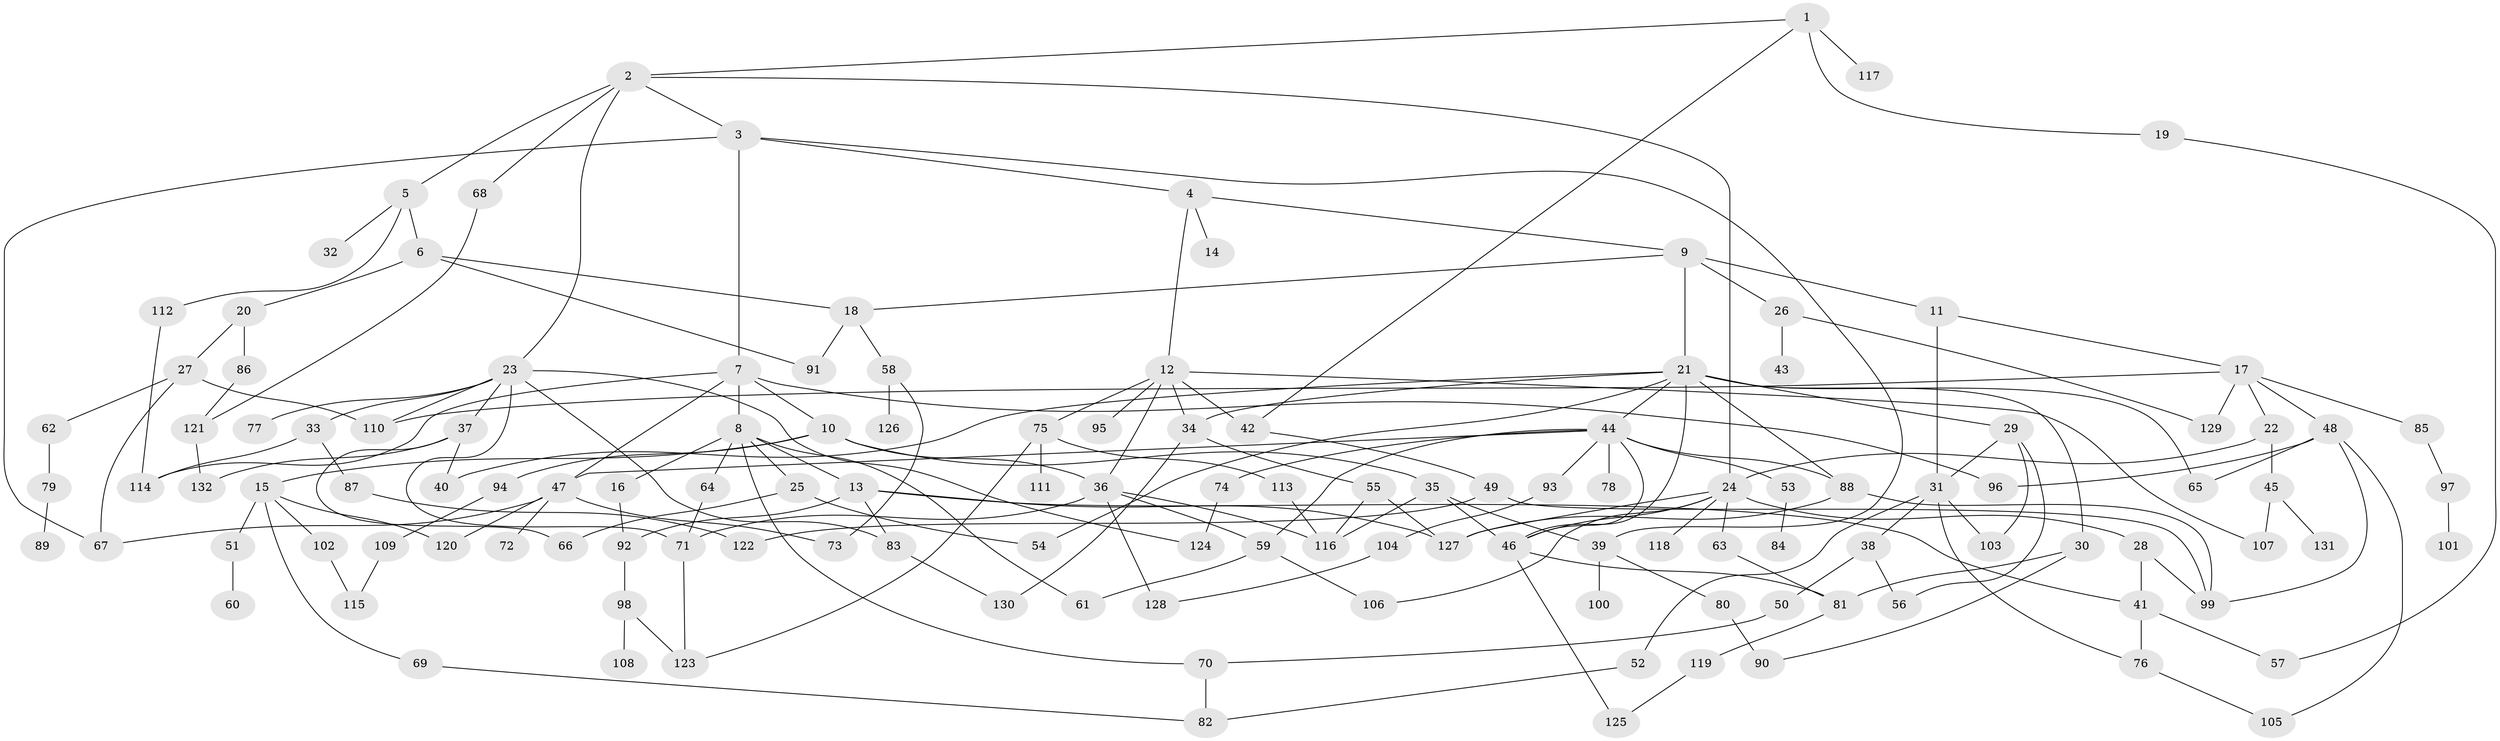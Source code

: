 // Generated by graph-tools (version 1.1) at 2025/41/03/09/25 04:41:01]
// undirected, 132 vertices, 197 edges
graph export_dot {
graph [start="1"]
  node [color=gray90,style=filled];
  1;
  2;
  3;
  4;
  5;
  6;
  7;
  8;
  9;
  10;
  11;
  12;
  13;
  14;
  15;
  16;
  17;
  18;
  19;
  20;
  21;
  22;
  23;
  24;
  25;
  26;
  27;
  28;
  29;
  30;
  31;
  32;
  33;
  34;
  35;
  36;
  37;
  38;
  39;
  40;
  41;
  42;
  43;
  44;
  45;
  46;
  47;
  48;
  49;
  50;
  51;
  52;
  53;
  54;
  55;
  56;
  57;
  58;
  59;
  60;
  61;
  62;
  63;
  64;
  65;
  66;
  67;
  68;
  69;
  70;
  71;
  72;
  73;
  74;
  75;
  76;
  77;
  78;
  79;
  80;
  81;
  82;
  83;
  84;
  85;
  86;
  87;
  88;
  89;
  90;
  91;
  92;
  93;
  94;
  95;
  96;
  97;
  98;
  99;
  100;
  101;
  102;
  103;
  104;
  105;
  106;
  107;
  108;
  109;
  110;
  111;
  112;
  113;
  114;
  115;
  116;
  117;
  118;
  119;
  120;
  121;
  122;
  123;
  124;
  125;
  126;
  127;
  128;
  129;
  130;
  131;
  132;
  1 -- 2;
  1 -- 19;
  1 -- 117;
  1 -- 42;
  2 -- 3;
  2 -- 5;
  2 -- 23;
  2 -- 68;
  2 -- 24;
  3 -- 4;
  3 -- 7;
  3 -- 39;
  3 -- 67;
  4 -- 9;
  4 -- 12;
  4 -- 14;
  5 -- 6;
  5 -- 32;
  5 -- 112;
  6 -- 20;
  6 -- 91;
  6 -- 18;
  7 -- 8;
  7 -- 10;
  7 -- 96;
  7 -- 47;
  7 -- 114;
  8 -- 13;
  8 -- 16;
  8 -- 25;
  8 -- 64;
  8 -- 70;
  8 -- 61;
  9 -- 11;
  9 -- 18;
  9 -- 21;
  9 -- 26;
  10 -- 15;
  10 -- 35;
  10 -- 94;
  10 -- 36;
  11 -- 17;
  11 -- 31;
  12 -- 34;
  12 -- 36;
  12 -- 42;
  12 -- 75;
  12 -- 95;
  12 -- 107;
  13 -- 83;
  13 -- 92;
  13 -- 127;
  13 -- 41;
  15 -- 51;
  15 -- 69;
  15 -- 102;
  15 -- 120;
  16 -- 92;
  17 -- 22;
  17 -- 48;
  17 -- 85;
  17 -- 129;
  17 -- 110;
  18 -- 58;
  18 -- 91;
  19 -- 57;
  20 -- 27;
  20 -- 86;
  21 -- 29;
  21 -- 30;
  21 -- 44;
  21 -- 65;
  21 -- 46;
  21 -- 34;
  21 -- 88;
  21 -- 54;
  21 -- 40;
  22 -- 24;
  22 -- 45;
  23 -- 33;
  23 -- 37;
  23 -- 77;
  23 -- 110;
  23 -- 71;
  23 -- 124;
  23 -- 83;
  24 -- 28;
  24 -- 46;
  24 -- 63;
  24 -- 106;
  24 -- 118;
  24 -- 127;
  25 -- 54;
  25 -- 66;
  26 -- 43;
  26 -- 129;
  27 -- 62;
  27 -- 110;
  27 -- 67;
  28 -- 41;
  28 -- 99;
  29 -- 31;
  29 -- 103;
  29 -- 56;
  30 -- 90;
  30 -- 81;
  31 -- 38;
  31 -- 52;
  31 -- 103;
  31 -- 76;
  33 -- 87;
  33 -- 114;
  34 -- 55;
  34 -- 130;
  35 -- 39;
  35 -- 116;
  35 -- 46;
  36 -- 59;
  36 -- 128;
  36 -- 116;
  36 -- 71;
  37 -- 40;
  37 -- 66;
  37 -- 132;
  38 -- 50;
  38 -- 56;
  39 -- 80;
  39 -- 100;
  41 -- 57;
  41 -- 76;
  42 -- 49;
  44 -- 47;
  44 -- 53;
  44 -- 74;
  44 -- 78;
  44 -- 88;
  44 -- 93;
  44 -- 59;
  44 -- 46;
  45 -- 131;
  45 -- 107;
  46 -- 125;
  46 -- 81;
  47 -- 72;
  47 -- 67;
  47 -- 120;
  47 -- 73;
  48 -- 96;
  48 -- 105;
  48 -- 99;
  48 -- 65;
  49 -- 122;
  49 -- 99;
  50 -- 70;
  51 -- 60;
  52 -- 82;
  53 -- 84;
  55 -- 116;
  55 -- 127;
  58 -- 73;
  58 -- 126;
  59 -- 61;
  59 -- 106;
  62 -- 79;
  63 -- 81;
  64 -- 71;
  68 -- 121;
  69 -- 82;
  70 -- 82;
  71 -- 123;
  74 -- 124;
  75 -- 111;
  75 -- 113;
  75 -- 123;
  76 -- 105;
  79 -- 89;
  80 -- 90;
  81 -- 119;
  83 -- 130;
  85 -- 97;
  86 -- 121;
  87 -- 122;
  88 -- 99;
  88 -- 127;
  92 -- 98;
  93 -- 104;
  94 -- 109;
  97 -- 101;
  98 -- 108;
  98 -- 123;
  102 -- 115;
  104 -- 128;
  109 -- 115;
  112 -- 114;
  113 -- 116;
  119 -- 125;
  121 -- 132;
}
